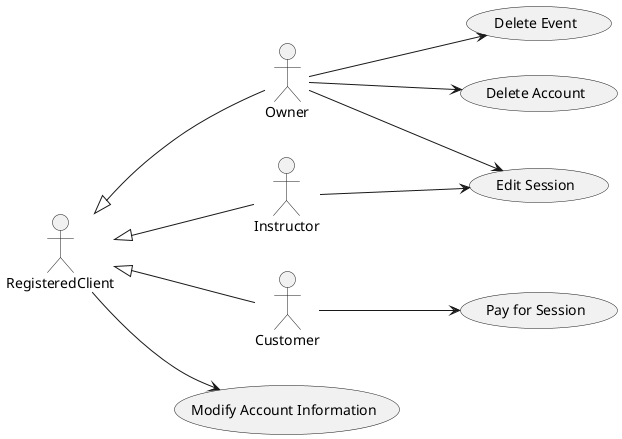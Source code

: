 @startuml

left to right direction

actor RegisteredClient
actor Owner as O
actor Instructor as I
actor Customer as C

O -up-|> RegisteredClient
I -up-|> RegisteredClient
C -up-|> RegisteredClient


usecase "Pay for Session" as UC1
usecase "Delete Event" as UC2
usecase "Modify Account Information" as UC3
usecase "Edit Session" as UC4
usecase "Delete Account" as UC5

C --> UC1

I --> UC4

O --> UC2
O --> UC4
O --> UC5

RegisteredClient --> UC3

@enduml